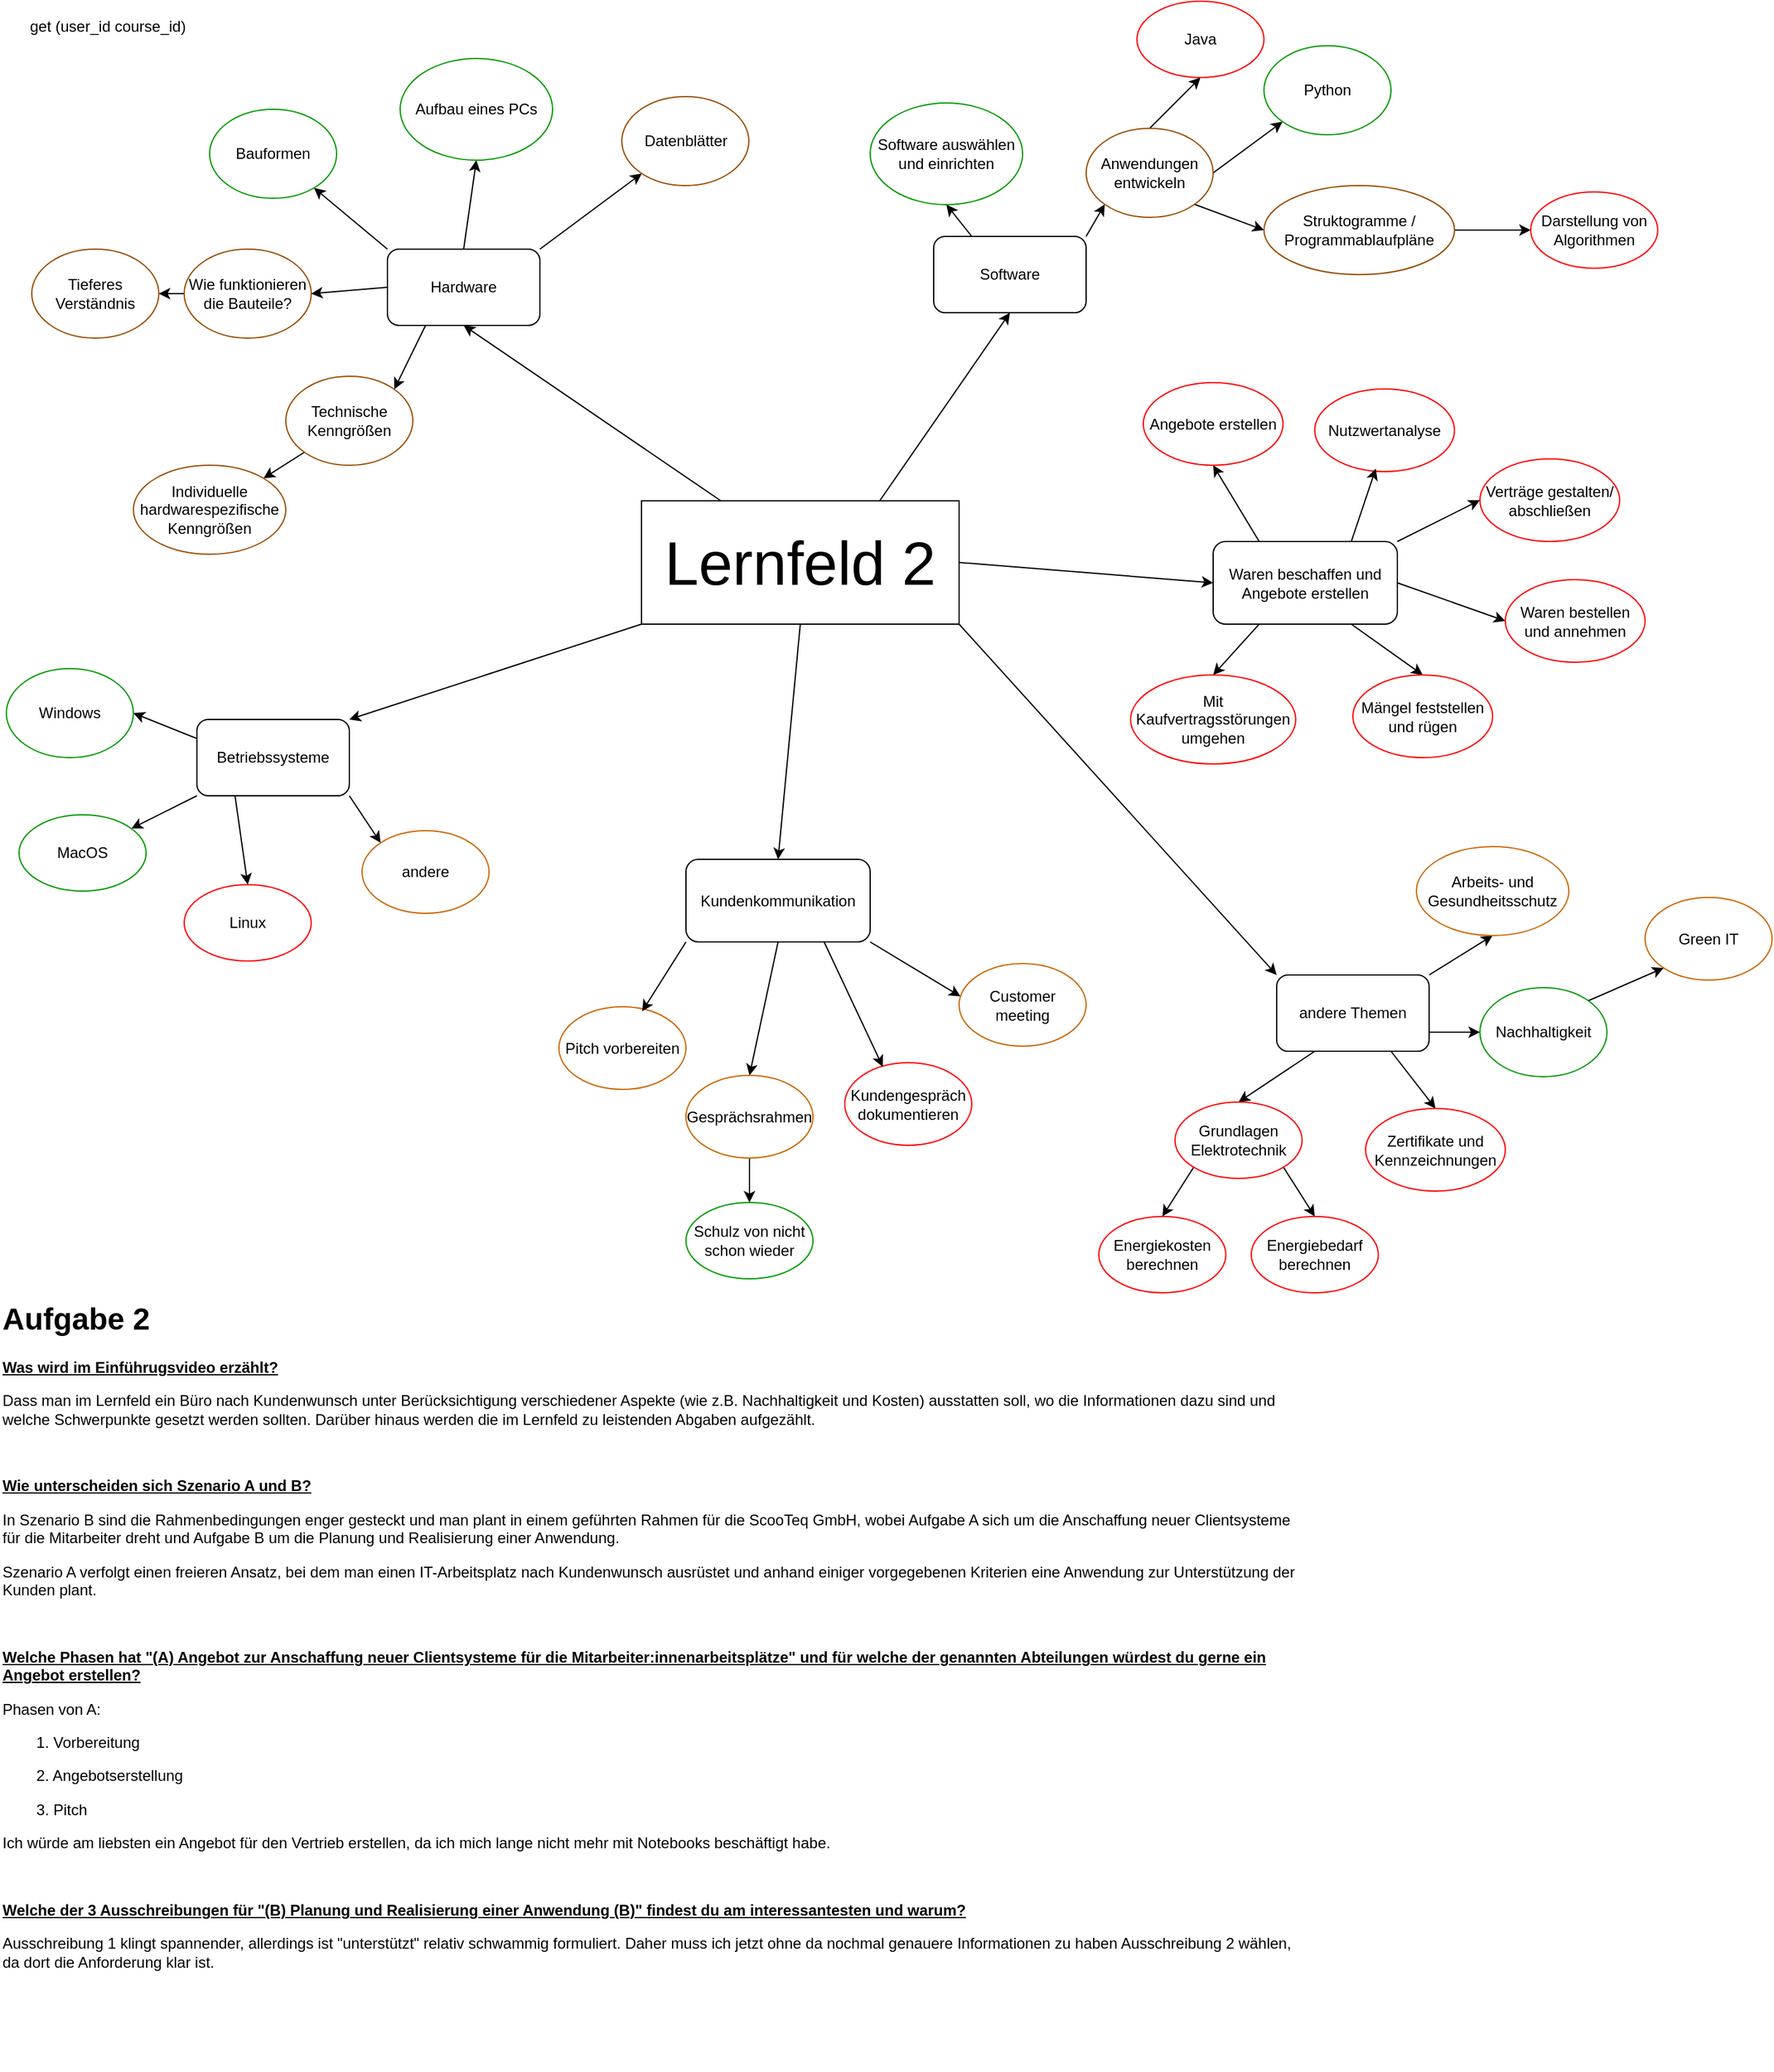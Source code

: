 <mxfile version="24.7.17">
  <diagram name="Seite-1" id="yr1NRo_N65pnKRJFqBOE">
    <mxGraphModel dx="1166" dy="1298" grid="1" gridSize="10" guides="1" tooltips="1" connect="1" arrows="1" fold="1" page="1" pageScale="1" pageWidth="1169" pageHeight="827" math="0" shadow="0">
      <root>
        <mxCell id="0" />
        <mxCell id="1" parent="0" />
        <mxCell id="Xx2GBMWKzC-lwZOI1nZM-84" style="edgeStyle=none;rounded=0;orthogonalLoop=1;jettySize=auto;html=1;exitX=1;exitY=0;exitDx=0;exitDy=0;" edge="1" parent="1" source="Xx2GBMWKzC-lwZOI1nZM-1" target="Xx2GBMWKzC-lwZOI1nZM-14">
          <mxGeometry relative="1" as="geometry" />
        </mxCell>
        <mxCell id="Xx2GBMWKzC-lwZOI1nZM-85" style="edgeStyle=none;rounded=0;orthogonalLoop=1;jettySize=auto;html=1;exitX=0.5;exitY=0;exitDx=0;exitDy=0;entryX=0.5;entryY=1;entryDx=0;entryDy=0;" edge="1" parent="1" source="Xx2GBMWKzC-lwZOI1nZM-1" target="Xx2GBMWKzC-lwZOI1nZM-9">
          <mxGeometry relative="1" as="geometry" />
        </mxCell>
        <mxCell id="Xx2GBMWKzC-lwZOI1nZM-86" style="edgeStyle=none;rounded=0;orthogonalLoop=1;jettySize=auto;html=1;exitX=0;exitY=0;exitDx=0;exitDy=0;" edge="1" parent="1" source="Xx2GBMWKzC-lwZOI1nZM-1" target="Xx2GBMWKzC-lwZOI1nZM-11">
          <mxGeometry relative="1" as="geometry" />
        </mxCell>
        <mxCell id="Xx2GBMWKzC-lwZOI1nZM-87" style="edgeStyle=none;rounded=0;orthogonalLoop=1;jettySize=auto;html=1;exitX=0;exitY=0.5;exitDx=0;exitDy=0;entryX=1;entryY=0.5;entryDx=0;entryDy=0;" edge="1" parent="1" source="Xx2GBMWKzC-lwZOI1nZM-1" target="Xx2GBMWKzC-lwZOI1nZM-12">
          <mxGeometry relative="1" as="geometry" />
        </mxCell>
        <mxCell id="Xx2GBMWKzC-lwZOI1nZM-89" style="edgeStyle=none;rounded=0;orthogonalLoop=1;jettySize=auto;html=1;exitX=0.25;exitY=1;exitDx=0;exitDy=0;entryX=1;entryY=0;entryDx=0;entryDy=0;" edge="1" parent="1" source="Xx2GBMWKzC-lwZOI1nZM-1" target="Xx2GBMWKzC-lwZOI1nZM-15">
          <mxGeometry relative="1" as="geometry" />
        </mxCell>
        <mxCell id="Xx2GBMWKzC-lwZOI1nZM-1" value="Hardware" style="rounded=1;whiteSpace=wrap;html=1;" vertex="1" parent="1">
          <mxGeometry x="350" y="200" width="120" height="60" as="geometry" />
        </mxCell>
        <mxCell id="Xx2GBMWKzC-lwZOI1nZM-73" style="edgeStyle=none;rounded=0;orthogonalLoop=1;jettySize=auto;html=1;exitX=0;exitY=0.25;exitDx=0;exitDy=0;entryX=1;entryY=0.5;entryDx=0;entryDy=0;" edge="1" parent="1" source="Xx2GBMWKzC-lwZOI1nZM-2" target="Xx2GBMWKzC-lwZOI1nZM-4">
          <mxGeometry relative="1" as="geometry" />
        </mxCell>
        <mxCell id="Xx2GBMWKzC-lwZOI1nZM-74" style="edgeStyle=none;rounded=0;orthogonalLoop=1;jettySize=auto;html=1;exitX=0;exitY=1;exitDx=0;exitDy=0;" edge="1" parent="1" source="Xx2GBMWKzC-lwZOI1nZM-2" target="Xx2GBMWKzC-lwZOI1nZM-6">
          <mxGeometry relative="1" as="geometry" />
        </mxCell>
        <mxCell id="Xx2GBMWKzC-lwZOI1nZM-75" style="edgeStyle=none;rounded=0;orthogonalLoop=1;jettySize=auto;html=1;exitX=0.25;exitY=1;exitDx=0;exitDy=0;entryX=0.5;entryY=0;entryDx=0;entryDy=0;" edge="1" parent="1" source="Xx2GBMWKzC-lwZOI1nZM-2" target="Xx2GBMWKzC-lwZOI1nZM-5">
          <mxGeometry relative="1" as="geometry" />
        </mxCell>
        <mxCell id="Xx2GBMWKzC-lwZOI1nZM-76" style="edgeStyle=none;rounded=0;orthogonalLoop=1;jettySize=auto;html=1;exitX=1;exitY=1;exitDx=0;exitDy=0;entryX=0;entryY=0;entryDx=0;entryDy=0;" edge="1" parent="1" source="Xx2GBMWKzC-lwZOI1nZM-2" target="Xx2GBMWKzC-lwZOI1nZM-7">
          <mxGeometry relative="1" as="geometry" />
        </mxCell>
        <mxCell id="Xx2GBMWKzC-lwZOI1nZM-2" value="Betriebssysteme" style="rounded=1;whiteSpace=wrap;html=1;" vertex="1" parent="1">
          <mxGeometry x="200" y="570" width="120" height="60" as="geometry" />
        </mxCell>
        <mxCell id="Xx2GBMWKzC-lwZOI1nZM-90" style="edgeStyle=none;rounded=0;orthogonalLoop=1;jettySize=auto;html=1;exitX=0.25;exitY=0;exitDx=0;exitDy=0;entryX=0.5;entryY=1;entryDx=0;entryDy=0;" edge="1" parent="1" source="Xx2GBMWKzC-lwZOI1nZM-3" target="Xx2GBMWKzC-lwZOI1nZM-20">
          <mxGeometry relative="1" as="geometry" />
        </mxCell>
        <mxCell id="Xx2GBMWKzC-lwZOI1nZM-91" style="edgeStyle=none;rounded=0;orthogonalLoop=1;jettySize=auto;html=1;exitX=1;exitY=0;exitDx=0;exitDy=0;entryX=0;entryY=1;entryDx=0;entryDy=0;" edge="1" parent="1" source="Xx2GBMWKzC-lwZOI1nZM-3" target="Xx2GBMWKzC-lwZOI1nZM-41">
          <mxGeometry relative="1" as="geometry" />
        </mxCell>
        <mxCell id="Xx2GBMWKzC-lwZOI1nZM-3" value="Software" style="rounded=1;whiteSpace=wrap;html=1;" vertex="1" parent="1">
          <mxGeometry x="780" y="190" width="120" height="60" as="geometry" />
        </mxCell>
        <mxCell id="Xx2GBMWKzC-lwZOI1nZM-4" value="Windows" style="ellipse;whiteSpace=wrap;html=1;strokeColor=#009900;" vertex="1" parent="1">
          <mxGeometry x="50" y="530" width="100" height="70" as="geometry" />
        </mxCell>
        <mxCell id="Xx2GBMWKzC-lwZOI1nZM-5" value="Linux" style="ellipse;whiteSpace=wrap;html=1;strokeColor=#FF0000;" vertex="1" parent="1">
          <mxGeometry x="190" y="700" width="100" height="60" as="geometry" />
        </mxCell>
        <mxCell id="Xx2GBMWKzC-lwZOI1nZM-6" value="MacOS" style="ellipse;whiteSpace=wrap;html=1;strokeColor=#009900;" vertex="1" parent="1">
          <mxGeometry x="60" y="645" width="100" height="60" as="geometry" />
        </mxCell>
        <mxCell id="Xx2GBMWKzC-lwZOI1nZM-7" value="andere" style="ellipse;whiteSpace=wrap;html=1;strokeColor=#CC6600;" vertex="1" parent="1">
          <mxGeometry x="330" y="657.5" width="100" height="65" as="geometry" />
        </mxCell>
        <mxCell id="Xx2GBMWKzC-lwZOI1nZM-8" value="get (user_id course_id)" style="text;html=1;align=center;verticalAlign=middle;whiteSpace=wrap;rounded=0;" vertex="1" parent="1">
          <mxGeometry x="50" y="10" width="160" height="30" as="geometry" />
        </mxCell>
        <mxCell id="Xx2GBMWKzC-lwZOI1nZM-9" value="Aufbau eines PCs" style="ellipse;whiteSpace=wrap;html=1;strokeColor=#009900;" vertex="1" parent="1">
          <mxGeometry x="360" y="50" width="120" height="80" as="geometry" />
        </mxCell>
        <mxCell id="Xx2GBMWKzC-lwZOI1nZM-11" value="Bauformen" style="ellipse;whiteSpace=wrap;html=1;strokeColor=#009900;" vertex="1" parent="1">
          <mxGeometry x="210" y="90" width="100" height="70" as="geometry" />
        </mxCell>
        <mxCell id="Xx2GBMWKzC-lwZOI1nZM-17" style="edgeStyle=orthogonalEdgeStyle;rounded=0;orthogonalLoop=1;jettySize=auto;html=1;exitX=0;exitY=0.5;exitDx=0;exitDy=0;entryX=1;entryY=0.5;entryDx=0;entryDy=0;" edge="1" parent="1" source="Xx2GBMWKzC-lwZOI1nZM-12" target="Xx2GBMWKzC-lwZOI1nZM-16">
          <mxGeometry relative="1" as="geometry" />
        </mxCell>
        <mxCell id="Xx2GBMWKzC-lwZOI1nZM-12" value="Wie funktionieren die Bauteile?" style="ellipse;whiteSpace=wrap;html=1;strokeColor=#994C00;" vertex="1" parent="1">
          <mxGeometry x="190" y="200" width="100" height="70" as="geometry" />
        </mxCell>
        <mxCell id="Xx2GBMWKzC-lwZOI1nZM-14" value="Datenblätter" style="ellipse;whiteSpace=wrap;html=1;strokeColor=#994C00;" vertex="1" parent="1">
          <mxGeometry x="534.5" y="80" width="100" height="70" as="geometry" />
        </mxCell>
        <mxCell id="Xx2GBMWKzC-lwZOI1nZM-57" style="edgeStyle=none;rounded=0;orthogonalLoop=1;jettySize=auto;html=1;exitX=0;exitY=1;exitDx=0;exitDy=0;entryX=1;entryY=0;entryDx=0;entryDy=0;" edge="1" parent="1" source="Xx2GBMWKzC-lwZOI1nZM-15" target="Xx2GBMWKzC-lwZOI1nZM-18">
          <mxGeometry relative="1" as="geometry" />
        </mxCell>
        <mxCell id="Xx2GBMWKzC-lwZOI1nZM-15" value="Technische Kenngrößen" style="ellipse;whiteSpace=wrap;html=1;strokeColor=#994C00;" vertex="1" parent="1">
          <mxGeometry x="270" y="300" width="100" height="70" as="geometry" />
        </mxCell>
        <mxCell id="Xx2GBMWKzC-lwZOI1nZM-16" value="Tieferes Verständnis" style="ellipse;whiteSpace=wrap;html=1;strokeColor=#994C00;" vertex="1" parent="1">
          <mxGeometry x="70" y="200" width="100" height="70" as="geometry" />
        </mxCell>
        <mxCell id="Xx2GBMWKzC-lwZOI1nZM-18" value="Individuelle hardwarespezifische Kenngrößen" style="ellipse;whiteSpace=wrap;html=1;strokeColor=#994C00;" vertex="1" parent="1">
          <mxGeometry x="150" y="370" width="120" height="70" as="geometry" />
        </mxCell>
        <mxCell id="Xx2GBMWKzC-lwZOI1nZM-20" value="Software auswählen und einrichten" style="ellipse;whiteSpace=wrap;html=1;strokeColor=#009900;" vertex="1" parent="1">
          <mxGeometry x="730" y="85" width="120" height="80" as="geometry" />
        </mxCell>
        <mxCell id="Xx2GBMWKzC-lwZOI1nZM-99" style="edgeStyle=none;rounded=0;orthogonalLoop=1;jettySize=auto;html=1;exitX=1;exitY=0;exitDx=0;exitDy=0;entryX=0.5;entryY=1;entryDx=0;entryDy=0;" edge="1" parent="1" source="Xx2GBMWKzC-lwZOI1nZM-21" target="Xx2GBMWKzC-lwZOI1nZM-34">
          <mxGeometry relative="1" as="geometry" />
        </mxCell>
        <mxCell id="Xx2GBMWKzC-lwZOI1nZM-100" style="edgeStyle=none;rounded=0;orthogonalLoop=1;jettySize=auto;html=1;exitX=1;exitY=0.75;exitDx=0;exitDy=0;entryX=0;entryY=0.5;entryDx=0;entryDy=0;" edge="1" parent="1" source="Xx2GBMWKzC-lwZOI1nZM-21" target="Xx2GBMWKzC-lwZOI1nZM-32">
          <mxGeometry relative="1" as="geometry" />
        </mxCell>
        <mxCell id="Xx2GBMWKzC-lwZOI1nZM-101" style="edgeStyle=none;rounded=0;orthogonalLoop=1;jettySize=auto;html=1;exitX=0.75;exitY=1;exitDx=0;exitDy=0;entryX=0.5;entryY=0;entryDx=0;entryDy=0;" edge="1" parent="1" source="Xx2GBMWKzC-lwZOI1nZM-21" target="Xx2GBMWKzC-lwZOI1nZM-29">
          <mxGeometry relative="1" as="geometry" />
        </mxCell>
        <mxCell id="Xx2GBMWKzC-lwZOI1nZM-102" style="edgeStyle=none;rounded=0;orthogonalLoop=1;jettySize=auto;html=1;exitX=0.25;exitY=1;exitDx=0;exitDy=0;entryX=0.5;entryY=0;entryDx=0;entryDy=0;" edge="1" parent="1" source="Xx2GBMWKzC-lwZOI1nZM-21" target="Xx2GBMWKzC-lwZOI1nZM-23">
          <mxGeometry relative="1" as="geometry" />
        </mxCell>
        <mxCell id="Xx2GBMWKzC-lwZOI1nZM-21" value="andere Themen" style="rounded=1;whiteSpace=wrap;html=1;" vertex="1" parent="1">
          <mxGeometry x="1050" y="771" width="120" height="60" as="geometry" />
        </mxCell>
        <mxCell id="Xx2GBMWKzC-lwZOI1nZM-58" style="edgeStyle=none;rounded=0;orthogonalLoop=1;jettySize=auto;html=1;exitX=0;exitY=1;exitDx=0;exitDy=0;entryX=0.5;entryY=0;entryDx=0;entryDy=0;" edge="1" parent="1" source="Xx2GBMWKzC-lwZOI1nZM-23" target="Xx2GBMWKzC-lwZOI1nZM-24">
          <mxGeometry relative="1" as="geometry" />
        </mxCell>
        <mxCell id="Xx2GBMWKzC-lwZOI1nZM-59" style="edgeStyle=none;rounded=0;orthogonalLoop=1;jettySize=auto;html=1;exitX=1;exitY=1;exitDx=0;exitDy=0;entryX=0.5;entryY=0;entryDx=0;entryDy=0;" edge="1" parent="1" source="Xx2GBMWKzC-lwZOI1nZM-23" target="Xx2GBMWKzC-lwZOI1nZM-25">
          <mxGeometry relative="1" as="geometry" />
        </mxCell>
        <mxCell id="Xx2GBMWKzC-lwZOI1nZM-23" value="Grundlagen Elektrotechnik" style="ellipse;whiteSpace=wrap;html=1;strokeColor=#FF0000;" vertex="1" parent="1">
          <mxGeometry x="970" y="871" width="100" height="60" as="geometry" />
        </mxCell>
        <mxCell id="Xx2GBMWKzC-lwZOI1nZM-24" value="Energiekosten berechnen" style="ellipse;whiteSpace=wrap;html=1;strokeColor=#FF0000;" vertex="1" parent="1">
          <mxGeometry x="910" y="961" width="100" height="60" as="geometry" />
        </mxCell>
        <mxCell id="Xx2GBMWKzC-lwZOI1nZM-25" value="Energiebedarf berechnen" style="ellipse;whiteSpace=wrap;html=1;strokeColor=#FF0000;" vertex="1" parent="1">
          <mxGeometry x="1030" y="961" width="100" height="60" as="geometry" />
        </mxCell>
        <mxCell id="Xx2GBMWKzC-lwZOI1nZM-29" value="Zertifikate und Kennzeichnungen" style="ellipse;whiteSpace=wrap;html=1;strokeColor=#FF0000;" vertex="1" parent="1">
          <mxGeometry x="1120" y="876" width="110" height="65" as="geometry" />
        </mxCell>
        <mxCell id="Xx2GBMWKzC-lwZOI1nZM-31" value="Green IT" style="ellipse;whiteSpace=wrap;html=1;strokeColor=#CC6600;" vertex="1" parent="1">
          <mxGeometry x="1340" y="710" width="100" height="65" as="geometry" />
        </mxCell>
        <mxCell id="Xx2GBMWKzC-lwZOI1nZM-60" style="edgeStyle=none;rounded=0;orthogonalLoop=1;jettySize=auto;html=1;exitX=1;exitY=0;exitDx=0;exitDy=0;entryX=0;entryY=1;entryDx=0;entryDy=0;" edge="1" parent="1" source="Xx2GBMWKzC-lwZOI1nZM-32" target="Xx2GBMWKzC-lwZOI1nZM-31">
          <mxGeometry relative="1" as="geometry" />
        </mxCell>
        <mxCell id="Xx2GBMWKzC-lwZOI1nZM-32" value="Nachhaltigkeit" style="ellipse;whiteSpace=wrap;html=1;strokeColor=#009900;" vertex="1" parent="1">
          <mxGeometry x="1210" y="781" width="100" height="70" as="geometry" />
        </mxCell>
        <mxCell id="Xx2GBMWKzC-lwZOI1nZM-34" value="Arbeits- und Gesundheitsschutz" style="ellipse;whiteSpace=wrap;html=1;strokeColor=#CC6600;" vertex="1" parent="1">
          <mxGeometry x="1160" y="670" width="120" height="70" as="geometry" />
        </mxCell>
        <mxCell id="Xx2GBMWKzC-lwZOI1nZM-77" style="edgeStyle=none;rounded=0;orthogonalLoop=1;jettySize=auto;html=1;exitX=0;exitY=1;exitDx=0;exitDy=0;entryX=1;entryY=0;entryDx=0;entryDy=0;" edge="1" parent="1" source="Xx2GBMWKzC-lwZOI1nZM-39" target="Xx2GBMWKzC-lwZOI1nZM-2">
          <mxGeometry relative="1" as="geometry" />
        </mxCell>
        <mxCell id="Xx2GBMWKzC-lwZOI1nZM-79" style="edgeStyle=none;rounded=0;orthogonalLoop=1;jettySize=auto;html=1;exitX=0.5;exitY=1;exitDx=0;exitDy=0;entryX=0.5;entryY=0;entryDx=0;entryDy=0;" edge="1" parent="1" source="Xx2GBMWKzC-lwZOI1nZM-39" target="Xx2GBMWKzC-lwZOI1nZM-40">
          <mxGeometry relative="1" as="geometry" />
        </mxCell>
        <mxCell id="Xx2GBMWKzC-lwZOI1nZM-80" style="edgeStyle=none;rounded=0;orthogonalLoop=1;jettySize=auto;html=1;exitX=1;exitY=1;exitDx=0;exitDy=0;entryX=0;entryY=0;entryDx=0;entryDy=0;" edge="1" parent="1" source="Xx2GBMWKzC-lwZOI1nZM-39" target="Xx2GBMWKzC-lwZOI1nZM-21">
          <mxGeometry relative="1" as="geometry" />
        </mxCell>
        <mxCell id="Xx2GBMWKzC-lwZOI1nZM-81" style="edgeStyle=none;rounded=0;orthogonalLoop=1;jettySize=auto;html=1;exitX=1;exitY=0.5;exitDx=0;exitDy=0;entryX=0;entryY=0.5;entryDx=0;entryDy=0;" edge="1" parent="1" source="Xx2GBMWKzC-lwZOI1nZM-39" target="Xx2GBMWKzC-lwZOI1nZM-51">
          <mxGeometry relative="1" as="geometry" />
        </mxCell>
        <mxCell id="Xx2GBMWKzC-lwZOI1nZM-82" style="edgeStyle=none;rounded=0;orthogonalLoop=1;jettySize=auto;html=1;exitX=0.75;exitY=0;exitDx=0;exitDy=0;entryX=0.5;entryY=1;entryDx=0;entryDy=0;" edge="1" parent="1" source="Xx2GBMWKzC-lwZOI1nZM-39" target="Xx2GBMWKzC-lwZOI1nZM-3">
          <mxGeometry relative="1" as="geometry" />
        </mxCell>
        <mxCell id="Xx2GBMWKzC-lwZOI1nZM-83" style="edgeStyle=none;rounded=0;orthogonalLoop=1;jettySize=auto;html=1;exitX=0.25;exitY=0;exitDx=0;exitDy=0;entryX=0.5;entryY=1;entryDx=0;entryDy=0;" edge="1" parent="1" source="Xx2GBMWKzC-lwZOI1nZM-39" target="Xx2GBMWKzC-lwZOI1nZM-1">
          <mxGeometry relative="1" as="geometry" />
        </mxCell>
        <mxCell id="Xx2GBMWKzC-lwZOI1nZM-39" value="&lt;font style=&quot;font-size: 48px;&quot;&gt;Lernfeld 2&lt;/font&gt;" style="rounded=0;whiteSpace=wrap;html=1;" vertex="1" parent="1">
          <mxGeometry x="550" y="398" width="250" height="97" as="geometry" />
        </mxCell>
        <mxCell id="Xx2GBMWKzC-lwZOI1nZM-106" style="edgeStyle=none;rounded=0;orthogonalLoop=1;jettySize=auto;html=1;exitX=0.5;exitY=1;exitDx=0;exitDy=0;entryX=0.5;entryY=0;entryDx=0;entryDy=0;" edge="1" parent="1" source="Xx2GBMWKzC-lwZOI1nZM-40" target="Xx2GBMWKzC-lwZOI1nZM-53">
          <mxGeometry relative="1" as="geometry" />
        </mxCell>
        <mxCell id="Xx2GBMWKzC-lwZOI1nZM-40" value="Kundenkommunikation" style="rounded=1;whiteSpace=wrap;html=1;" vertex="1" parent="1">
          <mxGeometry x="585" y="680" width="145" height="65" as="geometry" />
        </mxCell>
        <mxCell id="Xx2GBMWKzC-lwZOI1nZM-61" style="edgeStyle=none;rounded=0;orthogonalLoop=1;jettySize=auto;html=1;exitX=1;exitY=1;exitDx=0;exitDy=0;entryX=0;entryY=0.5;entryDx=0;entryDy=0;" edge="1" parent="1" source="Xx2GBMWKzC-lwZOI1nZM-41" target="Xx2GBMWKzC-lwZOI1nZM-46">
          <mxGeometry relative="1" as="geometry" />
        </mxCell>
        <mxCell id="Xx2GBMWKzC-lwZOI1nZM-62" style="edgeStyle=none;rounded=0;orthogonalLoop=1;jettySize=auto;html=1;exitX=1;exitY=0.5;exitDx=0;exitDy=0;entryX=0;entryY=1;entryDx=0;entryDy=0;" edge="1" parent="1" source="Xx2GBMWKzC-lwZOI1nZM-41" target="Xx2GBMWKzC-lwZOI1nZM-43">
          <mxGeometry relative="1" as="geometry" />
        </mxCell>
        <mxCell id="Xx2GBMWKzC-lwZOI1nZM-63" style="edgeStyle=none;rounded=0;orthogonalLoop=1;jettySize=auto;html=1;exitX=0.5;exitY=0;exitDx=0;exitDy=0;entryX=0.5;entryY=1;entryDx=0;entryDy=0;" edge="1" parent="1" source="Xx2GBMWKzC-lwZOI1nZM-41" target="Xx2GBMWKzC-lwZOI1nZM-42">
          <mxGeometry relative="1" as="geometry" />
        </mxCell>
        <mxCell id="Xx2GBMWKzC-lwZOI1nZM-41" value="Anwendungen entwickeln" style="ellipse;whiteSpace=wrap;html=1;strokeColor=#994C00;" vertex="1" parent="1">
          <mxGeometry x="900" y="105" width="100" height="70" as="geometry" />
        </mxCell>
        <mxCell id="Xx2GBMWKzC-lwZOI1nZM-42" value="Java" style="ellipse;whiteSpace=wrap;html=1;strokeColor=#FF0000;" vertex="1" parent="1">
          <mxGeometry x="940" y="5" width="100" height="60" as="geometry" />
        </mxCell>
        <mxCell id="Xx2GBMWKzC-lwZOI1nZM-43" value="Python" style="ellipse;whiteSpace=wrap;html=1;strokeColor=#009900;" vertex="1" parent="1">
          <mxGeometry x="1040" y="40" width="100" height="70" as="geometry" />
        </mxCell>
        <mxCell id="Xx2GBMWKzC-lwZOI1nZM-50" style="edgeStyle=orthogonalEdgeStyle;rounded=0;orthogonalLoop=1;jettySize=auto;html=1;exitX=1;exitY=0.5;exitDx=0;exitDy=0;entryX=0;entryY=0.5;entryDx=0;entryDy=0;" edge="1" parent="1" source="Xx2GBMWKzC-lwZOI1nZM-46" target="Xx2GBMWKzC-lwZOI1nZM-49">
          <mxGeometry relative="1" as="geometry" />
        </mxCell>
        <mxCell id="Xx2GBMWKzC-lwZOI1nZM-46" value="Struktogramme / Programmablaufpläne" style="ellipse;whiteSpace=wrap;html=1;strokeColor=#994C00;" vertex="1" parent="1">
          <mxGeometry x="1040" y="150" width="150" height="70" as="geometry" />
        </mxCell>
        <mxCell id="Xx2GBMWKzC-lwZOI1nZM-49" value="Darstellung von Algorithmen" style="ellipse;whiteSpace=wrap;html=1;strokeColor=#FF0000;" vertex="1" parent="1">
          <mxGeometry x="1250" y="155" width="100" height="60" as="geometry" />
        </mxCell>
        <mxCell id="Xx2GBMWKzC-lwZOI1nZM-93" style="edgeStyle=none;rounded=0;orthogonalLoop=1;jettySize=auto;html=1;exitX=1;exitY=0;exitDx=0;exitDy=0;entryX=0;entryY=0.5;entryDx=0;entryDy=0;" edge="1" parent="1" source="Xx2GBMWKzC-lwZOI1nZM-51" target="Xx2GBMWKzC-lwZOI1nZM-69">
          <mxGeometry relative="1" as="geometry" />
        </mxCell>
        <mxCell id="Xx2GBMWKzC-lwZOI1nZM-95" style="edgeStyle=none;rounded=0;orthogonalLoop=1;jettySize=auto;html=1;exitX=1;exitY=0.5;exitDx=0;exitDy=0;entryX=0;entryY=0.5;entryDx=0;entryDy=0;" edge="1" parent="1" source="Xx2GBMWKzC-lwZOI1nZM-51" target="Xx2GBMWKzC-lwZOI1nZM-70">
          <mxGeometry relative="1" as="geometry" />
        </mxCell>
        <mxCell id="Xx2GBMWKzC-lwZOI1nZM-96" style="edgeStyle=none;rounded=0;orthogonalLoop=1;jettySize=auto;html=1;exitX=0.75;exitY=1;exitDx=0;exitDy=0;entryX=0.5;entryY=0;entryDx=0;entryDy=0;" edge="1" parent="1" source="Xx2GBMWKzC-lwZOI1nZM-51" target="Xx2GBMWKzC-lwZOI1nZM-71">
          <mxGeometry relative="1" as="geometry" />
        </mxCell>
        <mxCell id="Xx2GBMWKzC-lwZOI1nZM-97" style="edgeStyle=none;rounded=0;orthogonalLoop=1;jettySize=auto;html=1;exitX=0.25;exitY=1;exitDx=0;exitDy=0;entryX=0.5;entryY=0;entryDx=0;entryDy=0;" edge="1" parent="1" source="Xx2GBMWKzC-lwZOI1nZM-51" target="Xx2GBMWKzC-lwZOI1nZM-72">
          <mxGeometry relative="1" as="geometry" />
        </mxCell>
        <mxCell id="Xx2GBMWKzC-lwZOI1nZM-98" style="edgeStyle=none;rounded=0;orthogonalLoop=1;jettySize=auto;html=1;exitX=0.25;exitY=0;exitDx=0;exitDy=0;entryX=0.5;entryY=1;entryDx=0;entryDy=0;" edge="1" parent="1" source="Xx2GBMWKzC-lwZOI1nZM-51" target="Xx2GBMWKzC-lwZOI1nZM-67">
          <mxGeometry relative="1" as="geometry" />
        </mxCell>
        <mxCell id="Xx2GBMWKzC-lwZOI1nZM-51" value="Waren beschaffen und Angebote erstellen" style="rounded=1;whiteSpace=wrap;html=1;" vertex="1" parent="1">
          <mxGeometry x="1000" y="430" width="145" height="65" as="geometry" />
        </mxCell>
        <mxCell id="Xx2GBMWKzC-lwZOI1nZM-52" value="Pitch vorbereiten" style="ellipse;whiteSpace=wrap;html=1;strokeColor=#CC6600;" vertex="1" parent="1">
          <mxGeometry x="485" y="796" width="100" height="65" as="geometry" />
        </mxCell>
        <mxCell id="Xx2GBMWKzC-lwZOI1nZM-55" style="edgeStyle=orthogonalEdgeStyle;rounded=0;orthogonalLoop=1;jettySize=auto;html=1;exitX=0.5;exitY=1;exitDx=0;exitDy=0;entryX=0.5;entryY=0;entryDx=0;entryDy=0;" edge="1" parent="1" source="Xx2GBMWKzC-lwZOI1nZM-53" target="Xx2GBMWKzC-lwZOI1nZM-54">
          <mxGeometry relative="1" as="geometry" />
        </mxCell>
        <mxCell id="Xx2GBMWKzC-lwZOI1nZM-53" value="Gesprächsrahmen" style="ellipse;whiteSpace=wrap;html=1;strokeColor=#CC6600;" vertex="1" parent="1">
          <mxGeometry x="585" y="850" width="100" height="65" as="geometry" />
        </mxCell>
        <mxCell id="Xx2GBMWKzC-lwZOI1nZM-54" value="Schulz von nicht schon wieder" style="ellipse;whiteSpace=wrap;html=1;strokeColor=#009900;" vertex="1" parent="1">
          <mxGeometry x="585" y="950" width="100" height="60" as="geometry" />
        </mxCell>
        <mxCell id="Xx2GBMWKzC-lwZOI1nZM-64" value="Kundengespräch dokumentieren" style="ellipse;whiteSpace=wrap;html=1;strokeColor=#FF0000;" vertex="1" parent="1">
          <mxGeometry x="710" y="840" width="100" height="65" as="geometry" />
        </mxCell>
        <mxCell id="Xx2GBMWKzC-lwZOI1nZM-65" value="Customer meeting" style="ellipse;whiteSpace=wrap;html=1;strokeColor=#CC6600;" vertex="1" parent="1">
          <mxGeometry x="800" y="762" width="100" height="65" as="geometry" />
        </mxCell>
        <mxCell id="Xx2GBMWKzC-lwZOI1nZM-67" value="Angebote erstellen" style="ellipse;whiteSpace=wrap;html=1;strokeColor=#FF0000;" vertex="1" parent="1">
          <mxGeometry x="945" y="305" width="110" height="65" as="geometry" />
        </mxCell>
        <mxCell id="Xx2GBMWKzC-lwZOI1nZM-68" value="Nutzwertanalyse" style="ellipse;whiteSpace=wrap;html=1;strokeColor=#FF0000;" vertex="1" parent="1">
          <mxGeometry x="1080" y="310" width="110" height="65" as="geometry" />
        </mxCell>
        <mxCell id="Xx2GBMWKzC-lwZOI1nZM-69" value="Verträge gestalten/ abschließen" style="ellipse;whiteSpace=wrap;html=1;strokeColor=#FF0000;" vertex="1" parent="1">
          <mxGeometry x="1210" y="365" width="110" height="65" as="geometry" />
        </mxCell>
        <mxCell id="Xx2GBMWKzC-lwZOI1nZM-70" value="Waren bestellen und annehmen" style="ellipse;whiteSpace=wrap;html=1;strokeColor=#FF0000;" vertex="1" parent="1">
          <mxGeometry x="1230" y="460" width="110" height="65" as="geometry" />
        </mxCell>
        <mxCell id="Xx2GBMWKzC-lwZOI1nZM-71" value="Mängel feststellen und rügen" style="ellipse;whiteSpace=wrap;html=1;strokeColor=#FF0000;" vertex="1" parent="1">
          <mxGeometry x="1110" y="535" width="110" height="65" as="geometry" />
        </mxCell>
        <mxCell id="Xx2GBMWKzC-lwZOI1nZM-72" value="Mit Kaufvertragsstörungen umgehen" style="ellipse;whiteSpace=wrap;html=1;strokeColor=#FF0000;" vertex="1" parent="1">
          <mxGeometry x="935" y="535" width="130" height="70" as="geometry" />
        </mxCell>
        <mxCell id="Xx2GBMWKzC-lwZOI1nZM-92" style="edgeStyle=none;rounded=0;orthogonalLoop=1;jettySize=auto;html=1;exitX=0.75;exitY=0;exitDx=0;exitDy=0;entryX=0.437;entryY=0.963;entryDx=0;entryDy=0;entryPerimeter=0;" edge="1" parent="1" source="Xx2GBMWKzC-lwZOI1nZM-51" target="Xx2GBMWKzC-lwZOI1nZM-68">
          <mxGeometry relative="1" as="geometry" />
        </mxCell>
        <mxCell id="Xx2GBMWKzC-lwZOI1nZM-103" style="edgeStyle=none;rounded=0;orthogonalLoop=1;jettySize=auto;html=1;exitX=1;exitY=1;exitDx=0;exitDy=0;entryX=0.011;entryY=0.398;entryDx=0;entryDy=0;entryPerimeter=0;" edge="1" parent="1" source="Xx2GBMWKzC-lwZOI1nZM-40" target="Xx2GBMWKzC-lwZOI1nZM-65">
          <mxGeometry relative="1" as="geometry" />
        </mxCell>
        <mxCell id="Xx2GBMWKzC-lwZOI1nZM-104" style="edgeStyle=none;rounded=0;orthogonalLoop=1;jettySize=auto;html=1;exitX=0.75;exitY=1;exitDx=0;exitDy=0;entryX=0.299;entryY=0.049;entryDx=0;entryDy=0;entryPerimeter=0;" edge="1" parent="1" source="Xx2GBMWKzC-lwZOI1nZM-40" target="Xx2GBMWKzC-lwZOI1nZM-64">
          <mxGeometry relative="1" as="geometry" />
        </mxCell>
        <mxCell id="Xx2GBMWKzC-lwZOI1nZM-107" style="edgeStyle=none;rounded=0;orthogonalLoop=1;jettySize=auto;html=1;exitX=0;exitY=1;exitDx=0;exitDy=0;entryX=0.655;entryY=0.056;entryDx=0;entryDy=0;entryPerimeter=0;" edge="1" parent="1" source="Xx2GBMWKzC-lwZOI1nZM-40" target="Xx2GBMWKzC-lwZOI1nZM-52">
          <mxGeometry relative="1" as="geometry" />
        </mxCell>
        <mxCell id="Xx2GBMWKzC-lwZOI1nZM-110" value="&lt;h1 style=&quot;margin-top: 0px;&quot;&gt;Aufgabe 2&lt;/h1&gt;&lt;p&gt;&lt;b&gt;&lt;u&gt;Was wird im Einführugsvideo erzählt?&lt;/u&gt;&lt;/b&gt;&lt;/p&gt;&lt;p&gt;Dass man im Lernfeld ein Büro nach Kundenwunsch unter Berücksichtigung verschiedener Aspekte (wie z.B. Nachhaltigkeit und Kosten) ausstatten soll, wo die Informationen dazu sind und welche Schwerpunkte gesetzt werden sollten. Darüber hinaus werden die im Lernfeld zu leistenden Abgaben aufgezählt.&lt;/p&gt;&lt;p&gt;&lt;br&gt;&lt;/p&gt;&lt;p&gt;&lt;b&gt;&lt;u&gt;Wie unterscheiden sich Szenario A und B?&lt;/u&gt;&lt;/b&gt;&lt;/p&gt;&lt;p&gt;In Szenario B sind die Rahmenbedingungen enger gesteckt und man plant in einem geführten Rahmen für die&amp;nbsp;ScooTeq GmbH, wobei Aufgabe A sich um die Anschaffung neuer Clientsysteme für die Mitarbeiter dreht und Aufgabe B um die Planung und Realisierung einer Anwendung.&lt;/p&gt;&lt;p&gt;Szenario A verfolgt einen freieren Ansatz, bei dem man einen IT-Arbeitsplatz nach Kundenwunsch ausrüstet und anhand einiger vorgegebenen Kriterien eine Anwendung zur Unterstützung der Kunden plant.&lt;/p&gt;&lt;p&gt;&lt;b&gt;&lt;u&gt;&lt;br&gt;&lt;/u&gt;&lt;/b&gt;&lt;/p&gt;&lt;p&gt;&lt;b style=&quot;background-color: initial;&quot;&gt;&lt;u&gt;Welche Phasen hat &quot;(A) Angebot zur Anschaffung neuer Clientsysteme für die Mitarbeiter:innenarbeitsplätze&quot; und für welche der genannten Abteilungen würdest du gerne ein Angebot erstellen?&lt;/u&gt;&lt;/b&gt;&lt;/p&gt;&lt;p&gt;Phasen von A:&lt;/p&gt;&lt;p&gt;&lt;span style=&quot;white-space: pre;&quot;&gt;&#x9;&lt;/span&gt;1. Vorbereitung&lt;br&gt;&lt;/p&gt;&lt;p&gt;&lt;span style=&quot;white-space: pre;&quot;&gt;&#x9;&lt;/span&gt;2. Angebotserstellung&lt;br&gt;&lt;/p&gt;&lt;p&gt;&lt;span style=&quot;white-space: pre;&quot;&gt;&#x9;&lt;/span&gt;3. Pitch&lt;br&gt;&lt;/p&gt;&lt;p&gt;Ich würde am liebsten ein Angebot für den Vertrieb erstellen, da ich mich lange nicht mehr mit Notebooks beschäftigt habe.&lt;/p&gt;&lt;p&gt;&lt;br&gt;&lt;/p&gt;&lt;p&gt;&lt;b&gt;&lt;u&gt;Welche der 3 Ausschreibungen für &quot;(B) Planung und Realisierung einer Anwendung (B)&quot; findest du am interessantesten und warum?&lt;/u&gt;&lt;/b&gt;&lt;/p&gt;&lt;p&gt;Ausschreibung 1 klingt spannender, allerdings ist &quot;unterstützt&quot; relativ schwammig formuliert. Daher muss ich jetzt ohne da nochmal genauere Informationen zu haben Ausschreibung 2 wählen, da dort die Anforderung klar ist.&lt;/p&gt;" style="text;html=1;whiteSpace=wrap;overflow=hidden;rounded=0;" vertex="1" parent="1">
          <mxGeometry x="45" y="1021" width="1020" height="609" as="geometry" />
        </mxCell>
      </root>
    </mxGraphModel>
  </diagram>
</mxfile>
